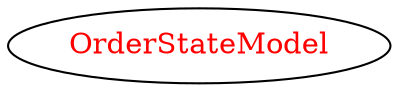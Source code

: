 digraph dependencyGraph {
 concentrate=true;
 ranksep="2.0";
 rankdir="LR"; 
 splines="ortho";
"OrderStateModel" [fontcolor="red"];
}